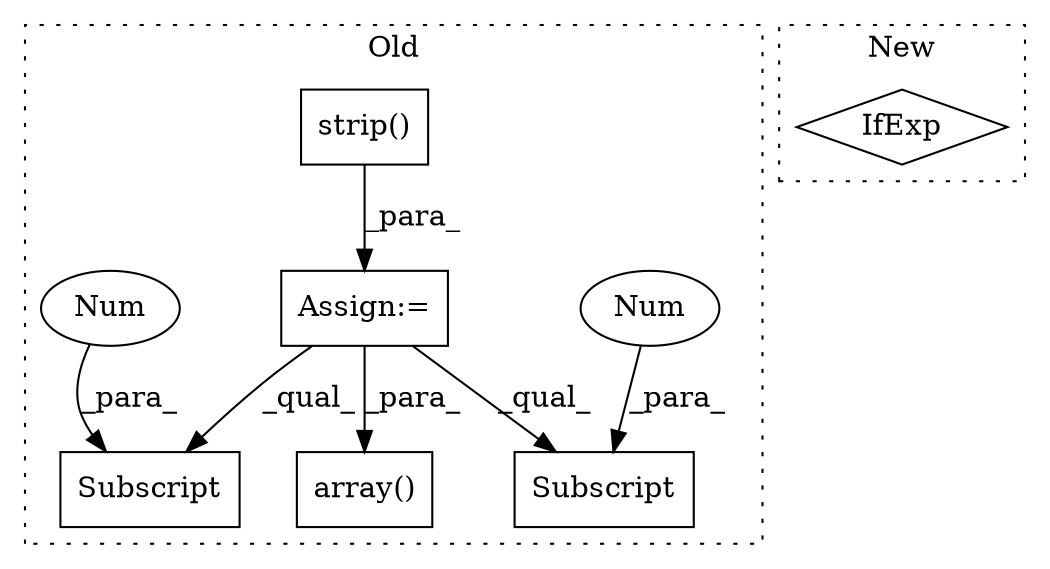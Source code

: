 digraph G {
subgraph cluster0 {
1 [label="strip()" a="75" s="5601" l="12" shape="box"];
3 [label="Assign:=" a="68" s="5598" l="3" shape="box"];
4 [label="Subscript" a="63" s="6274,0" l="9,0" shape="box"];
5 [label="Num" a="76" s="6280" l="2" shape="ellipse"];
6 [label="Subscript" a="63" s="6164,0" l="8,0" shape="box"];
7 [label="Num" a="76" s="6170" l="1" shape="ellipse"];
8 [label="array()" a="75" s="6227,6303" l="22,31" shape="box"];
label = "Old";
style="dotted";
}
subgraph cluster1 {
2 [label="IfExp" a="51" s="6528,6553" l="4,6" shape="diamond"];
label = "New";
style="dotted";
}
1 -> 3 [label="_para_"];
3 -> 4 [label="_qual_"];
3 -> 6 [label="_qual_"];
3 -> 8 [label="_para_"];
5 -> 4 [label="_para_"];
7 -> 6 [label="_para_"];
}